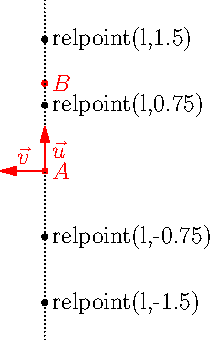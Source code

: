 import geometry;
size(0,6cm);

point A=(0,0), B=(0,2);
line l=line(A,B); show(l);

dot("relpoint(l,0.75)", relpoint(l,0.75));
dot("relpoint(l,-0.75)", relpoint(l,-0.75));
dot("relpoint(l,1.5)", relpoint(l,1.5));
dot("relpoint(l,-1.5)", relpoint(l,-1.5));

addMargins(bmargin=5mm);
